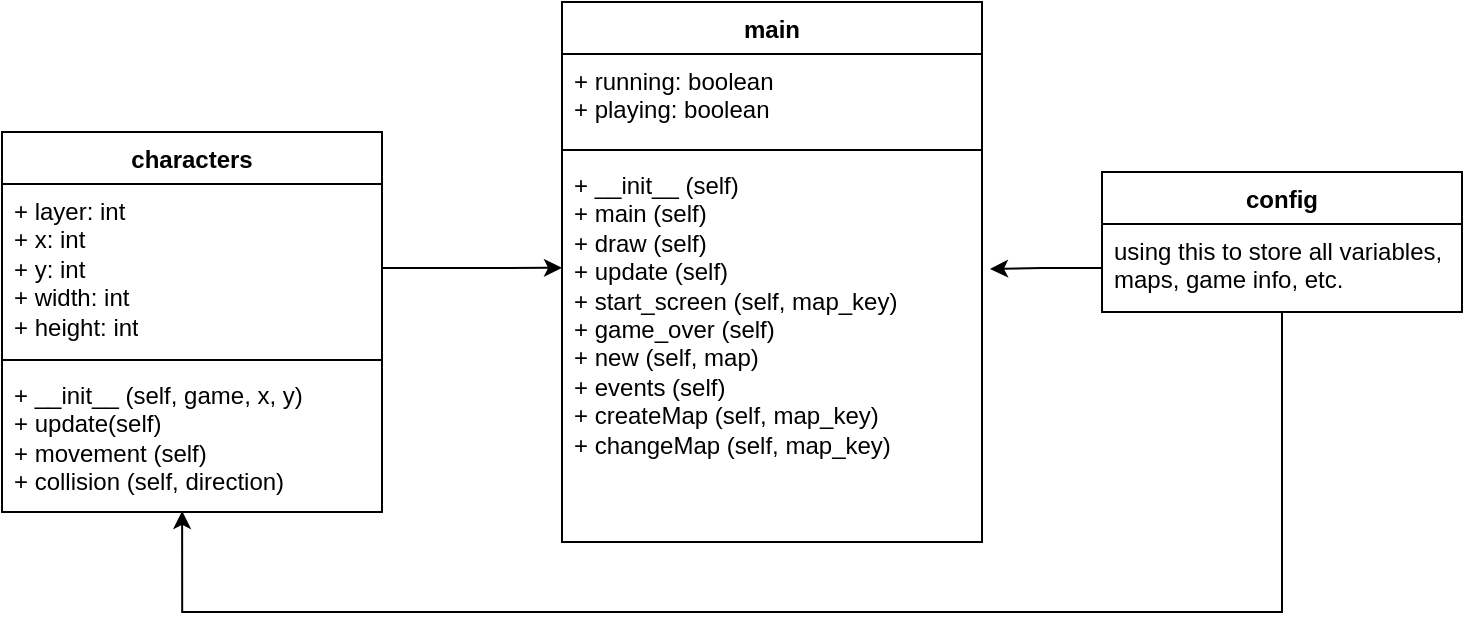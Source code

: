 <mxfile version="24.1.0" type="github">
  <diagram id="C5RBs43oDa-KdzZeNtuy" name="Page-1">
    <mxGraphModel dx="967" dy="728" grid="1" gridSize="10" guides="1" tooltips="1" connect="1" arrows="1" fold="1" page="1" pageScale="1" pageWidth="827" pageHeight="1169" math="0" shadow="0">
      <root>
        <mxCell id="WIyWlLk6GJQsqaUBKTNV-0" />
        <mxCell id="WIyWlLk6GJQsqaUBKTNV-1" parent="WIyWlLk6GJQsqaUBKTNV-0" />
        <mxCell id="i_ETFETUrERWIoAMZTEW-4" value="main" style="swimlane;fontStyle=1;align=center;verticalAlign=top;childLayout=stackLayout;horizontal=1;startSize=26;horizontalStack=0;resizeParent=1;resizeParentMax=0;resizeLast=0;collapsible=1;marginBottom=0;whiteSpace=wrap;html=1;" vertex="1" parent="WIyWlLk6GJQsqaUBKTNV-1">
          <mxGeometry x="330" y="315" width="210" height="270" as="geometry" />
        </mxCell>
        <mxCell id="i_ETFETUrERWIoAMZTEW-5" value="+ running: boolean&lt;div&gt;+ playing: boolean&lt;/div&gt;" style="text;strokeColor=none;fillColor=none;align=left;verticalAlign=top;spacingLeft=4;spacingRight=4;overflow=hidden;rotatable=0;points=[[0,0.5],[1,0.5]];portConstraint=eastwest;whiteSpace=wrap;html=1;" vertex="1" parent="i_ETFETUrERWIoAMZTEW-4">
          <mxGeometry y="26" width="210" height="44" as="geometry" />
        </mxCell>
        <mxCell id="i_ETFETUrERWIoAMZTEW-6" value="" style="line;strokeWidth=1;fillColor=none;align=left;verticalAlign=middle;spacingTop=-1;spacingLeft=3;spacingRight=3;rotatable=0;labelPosition=right;points=[];portConstraint=eastwest;strokeColor=inherit;" vertex="1" parent="i_ETFETUrERWIoAMZTEW-4">
          <mxGeometry y="70" width="210" height="8" as="geometry" />
        </mxCell>
        <mxCell id="i_ETFETUrERWIoAMZTEW-7" value="+ __init__ (self)&lt;br&gt;+ main (self)&lt;div&gt;+ draw (self)&lt;/div&gt;&lt;div&gt;+ update (self)&lt;/div&gt;&lt;div&gt;+ start_screen (self, map_key)&lt;/div&gt;&lt;div&gt;+ game_over (self)&lt;/div&gt;&lt;div&gt;+ new (self, map)&lt;/div&gt;&lt;div&gt;+ events (self)&lt;/div&gt;&lt;div&gt;+ createMap (self, map_key)&lt;/div&gt;&lt;div&gt;+ changeMap (self, map_key)&lt;/div&gt;" style="text;strokeColor=none;fillColor=none;align=left;verticalAlign=top;spacingLeft=4;spacingRight=4;overflow=hidden;rotatable=0;points=[[0,0.5],[1,0.5]];portConstraint=eastwest;whiteSpace=wrap;html=1;" vertex="1" parent="i_ETFETUrERWIoAMZTEW-4">
          <mxGeometry y="78" width="210" height="192" as="geometry" />
        </mxCell>
        <mxCell id="i_ETFETUrERWIoAMZTEW-8" value="characters" style="swimlane;fontStyle=1;align=center;verticalAlign=top;childLayout=stackLayout;horizontal=1;startSize=26;horizontalStack=0;resizeParent=1;resizeParentMax=0;resizeLast=0;collapsible=1;marginBottom=0;whiteSpace=wrap;html=1;" vertex="1" parent="WIyWlLk6GJQsqaUBKTNV-1">
          <mxGeometry x="50" y="380" width="190" height="190" as="geometry" />
        </mxCell>
        <mxCell id="i_ETFETUrERWIoAMZTEW-9" value="+ layer: int&lt;div&gt;+ x: int&lt;br&gt;+ y: int&lt;br&gt;+ width: int&lt;br&gt;+ height: int&lt;/div&gt;" style="text;strokeColor=none;fillColor=none;align=left;verticalAlign=top;spacingLeft=4;spacingRight=4;overflow=hidden;rotatable=0;points=[[0,0.5],[1,0.5]];portConstraint=eastwest;whiteSpace=wrap;html=1;" vertex="1" parent="i_ETFETUrERWIoAMZTEW-8">
          <mxGeometry y="26" width="190" height="84" as="geometry" />
        </mxCell>
        <mxCell id="i_ETFETUrERWIoAMZTEW-10" value="" style="line;strokeWidth=1;fillColor=none;align=left;verticalAlign=middle;spacingTop=-1;spacingLeft=3;spacingRight=3;rotatable=0;labelPosition=right;points=[];portConstraint=eastwest;strokeColor=inherit;" vertex="1" parent="i_ETFETUrERWIoAMZTEW-8">
          <mxGeometry y="110" width="190" height="8" as="geometry" />
        </mxCell>
        <mxCell id="i_ETFETUrERWIoAMZTEW-11" value="+ __init__ (self, game, x, y)&lt;div&gt;+ update(self)&lt;/div&gt;&lt;div&gt;+ movement (self)&lt;/div&gt;&lt;div&gt;+ collision (self, direction)&lt;/div&gt;" style="text;strokeColor=none;fillColor=none;align=left;verticalAlign=top;spacingLeft=4;spacingRight=4;overflow=hidden;rotatable=0;points=[[0,0.5],[1,0.5]];portConstraint=eastwest;whiteSpace=wrap;html=1;" vertex="1" parent="i_ETFETUrERWIoAMZTEW-8">
          <mxGeometry y="118" width="190" height="72" as="geometry" />
        </mxCell>
        <mxCell id="i_ETFETUrERWIoAMZTEW-15" value="config" style="swimlane;fontStyle=1;align=center;verticalAlign=top;childLayout=stackLayout;horizontal=1;startSize=26;horizontalStack=0;resizeParent=1;resizeParentMax=0;resizeLast=0;collapsible=1;marginBottom=0;whiteSpace=wrap;html=1;" vertex="1" parent="WIyWlLk6GJQsqaUBKTNV-1">
          <mxGeometry x="600" y="400" width="180" height="70" as="geometry" />
        </mxCell>
        <mxCell id="i_ETFETUrERWIoAMZTEW-16" value="using this to store all variables, maps, game info, etc." style="text;strokeColor=none;fillColor=none;align=left;verticalAlign=top;spacingLeft=4;spacingRight=4;overflow=hidden;rotatable=0;points=[[0,0.5],[1,0.5]];portConstraint=eastwest;whiteSpace=wrap;html=1;" vertex="1" parent="i_ETFETUrERWIoAMZTEW-15">
          <mxGeometry y="26" width="180" height="44" as="geometry" />
        </mxCell>
        <mxCell id="i_ETFETUrERWIoAMZTEW-19" style="edgeStyle=orthogonalEdgeStyle;rounded=0;orthogonalLoop=1;jettySize=auto;html=1;entryX=1.019;entryY=0.289;entryDx=0;entryDy=0;entryPerimeter=0;" edge="1" parent="WIyWlLk6GJQsqaUBKTNV-1" source="i_ETFETUrERWIoAMZTEW-16" target="i_ETFETUrERWIoAMZTEW-7">
          <mxGeometry relative="1" as="geometry" />
        </mxCell>
        <mxCell id="i_ETFETUrERWIoAMZTEW-21" style="edgeStyle=orthogonalEdgeStyle;rounded=0;orthogonalLoop=1;jettySize=auto;html=1;entryX=0;entryY=0.286;entryDx=0;entryDy=0;entryPerimeter=0;" edge="1" parent="WIyWlLk6GJQsqaUBKTNV-1" source="i_ETFETUrERWIoAMZTEW-9" target="i_ETFETUrERWIoAMZTEW-7">
          <mxGeometry relative="1" as="geometry" />
        </mxCell>
        <mxCell id="i_ETFETUrERWIoAMZTEW-22" style="edgeStyle=orthogonalEdgeStyle;rounded=0;orthogonalLoop=1;jettySize=auto;html=1;entryX=0.474;entryY=0.993;entryDx=0;entryDy=0;entryPerimeter=0;" edge="1" parent="WIyWlLk6GJQsqaUBKTNV-1" source="i_ETFETUrERWIoAMZTEW-15" target="i_ETFETUrERWIoAMZTEW-11">
          <mxGeometry relative="1" as="geometry">
            <Array as="points">
              <mxPoint x="690" y="620" />
              <mxPoint x="140" y="620" />
            </Array>
          </mxGeometry>
        </mxCell>
      </root>
    </mxGraphModel>
  </diagram>
</mxfile>
